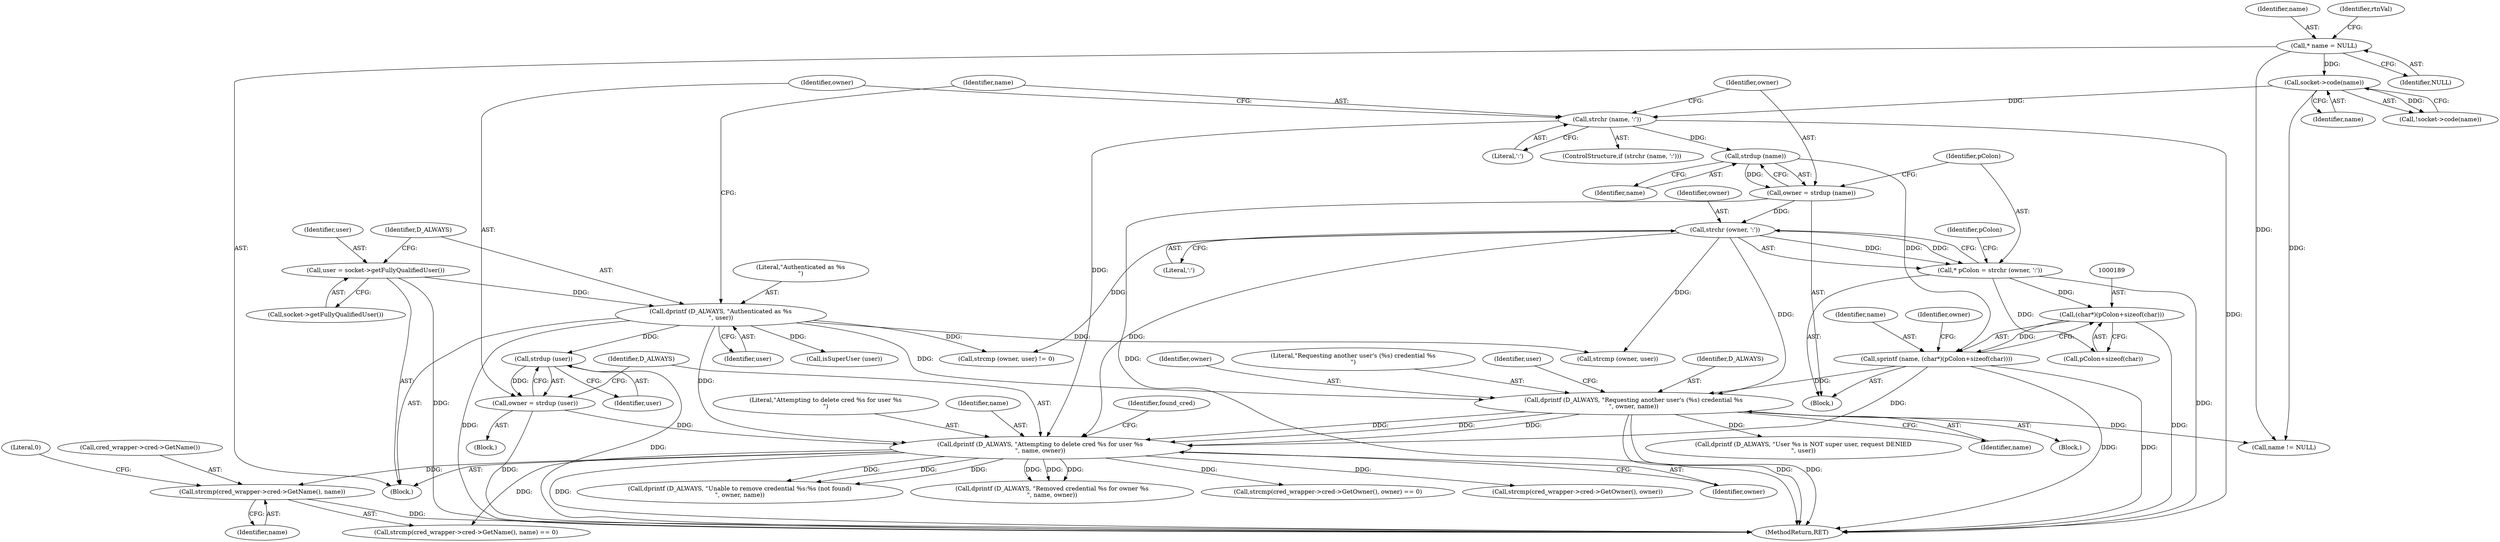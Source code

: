 digraph "0_htcondor_5e5571d1a431eb3c61977b6dd6ec90186ef79867_0@API" {
"1000249" [label="(Call,strcmp(cred_wrapper->cred->GetName(), name))"];
"1000228" [label="(Call,dprintf (D_ALWAYS, \"Attempting to delete cred %s for user %s\n\", name, owner))"];
"1000163" [label="(Call,dprintf (D_ALWAYS, \"Authenticated as %s\n\", user))"];
"1000160" [label="(Call,user = socket->getFullyQualifiedUser())"];
"1000201" [label="(Call,dprintf (D_ALWAYS, \"Requesting another user's (%s) credential %s\n\", owner, name))"];
"1000179" [label="(Call,strchr (owner, ':'))"];
"1000172" [label="(Call,owner = strdup (name))"];
"1000174" [label="(Call,strdup (name))"];
"1000168" [label="(Call,strchr (name, ':'))"];
"1000153" [label="(Call,socket->code(name))"];
"1000109" [label="(Call,* name = NULL)"];
"1000186" [label="(Call,sprintf (name, (char*)(pColon+sizeof(char))))"];
"1000188" [label="(Call,(char*)(pColon+sizeof(char)))"];
"1000177" [label="(Call,* pColon = strchr (owner, ':'))"];
"1000224" [label="(Call,owner = strdup (user))"];
"1000226" [label="(Call,strdup (user))"];
"1000175" [label="(Identifier,name)"];
"1000226" [label="(Call,strdup (user))"];
"1000249" [label="(Call,strcmp(cred_wrapper->cred->GetName(), name))"];
"1000195" [label="(Call,strcmp (owner, user) != 0)"];
"1000228" [label="(Call,dprintf (D_ALWAYS, \"Attempting to delete cred %s for user %s\n\", name, owner))"];
"1000180" [label="(Identifier,owner)"];
"1000154" [label="(Identifier,name)"];
"1000162" [label="(Call,socket->getFullyQualifiedUser())"];
"1000200" [label="(Block,)"];
"1000314" [label="(MethodReturn,RET)"];
"1000153" [label="(Call,socket->code(name))"];
"1000110" [label="(Identifier,name)"];
"1000168" [label="(Call,strchr (name, ':'))"];
"1000163" [label="(Call,dprintf (D_ALWAYS, \"Authenticated as %s\n\", user))"];
"1000227" [label="(Identifier,user)"];
"1000173" [label="(Identifier,owner)"];
"1000186" [label="(Call,sprintf (name, (char*)(pColon+sizeof(char))))"];
"1000251" [label="(Identifier,name)"];
"1000203" [label="(Literal,\"Requesting another user's (%s) credential %s\n\")"];
"1000161" [label="(Identifier,user)"];
"1000253" [label="(Call,strcmp(cred_wrapper->cred->GetOwner(), owner) == 0)"];
"1000170" [label="(Literal,':')"];
"1000177" [label="(Call,* pColon = strchr (owner, ':'))"];
"1000223" [label="(Block,)"];
"1000254" [label="(Call,strcmp(cred_wrapper->cred->GetOwner(), owner))"];
"1000164" [label="(Identifier,D_ALWAYS)"];
"1000232" [label="(Identifier,owner)"];
"1000169" [label="(Identifier,name)"];
"1000160" [label="(Call,user = socket->getFullyQualifiedUser())"];
"1000174" [label="(Call,strdup (name))"];
"1000209" [label="(Identifier,user)"];
"1000111" [label="(Identifier,NULL)"];
"1000190" [label="(Call,pColon+sizeof(char))"];
"1000165" [label="(Literal,\"Authenticated as %s\n\")"];
"1000229" [label="(Identifier,D_ALWAYS)"];
"1000252" [label="(Literal,0)"];
"1000107" [label="(Block,)"];
"1000230" [label="(Literal,\"Attempting to delete cred %s for user %s\n\")"];
"1000202" [label="(Identifier,D_ALWAYS)"];
"1000211" [label="(Call,dprintf (D_ALWAYS, \"User %s is NOT super user, request DENIED\n\", user))"];
"1000197" [label="(Identifier,owner)"];
"1000184" [label="(Identifier,pColon)"];
"1000187" [label="(Identifier,name)"];
"1000152" [label="(Call,!socket->code(name))"];
"1000196" [label="(Call,strcmp (owner, user))"];
"1000225" [label="(Identifier,owner)"];
"1000201" [label="(Call,dprintf (D_ALWAYS, \"Requesting another user's (%s) credential %s\n\", owner, name))"];
"1000178" [label="(Identifier,pColon)"];
"1000231" [label="(Identifier,name)"];
"1000306" [label="(Call,name != NULL)"];
"1000167" [label="(ControlStructure,if (strchr (name, ':')))"];
"1000248" [label="(Call,strcmp(cred_wrapper->cred->GetName(), name) == 0)"];
"1000204" [label="(Identifier,owner)"];
"1000285" [label="(Call,dprintf (D_ALWAYS, \"Unable to remove credential %s:%s (not found)\n\", owner, name))"];
"1000234" [label="(Identifier,found_cred)"];
"1000114" [label="(Identifier,rtnVal)"];
"1000224" [label="(Call,owner = strdup (user))"];
"1000171" [label="(Block,)"];
"1000278" [label="(Call,dprintf (D_ALWAYS, \"Removed credential %s for owner %s\n\", name, owner))"];
"1000188" [label="(Call,(char*)(pColon+sizeof(char)))"];
"1000166" [label="(Identifier,user)"];
"1000250" [label="(Call,cred_wrapper->cred->GetName())"];
"1000181" [label="(Literal,':')"];
"1000208" [label="(Call,isSuperUser (user))"];
"1000109" [label="(Call,* name = NULL)"];
"1000179" [label="(Call,strchr (owner, ':'))"];
"1000205" [label="(Identifier,name)"];
"1000172" [label="(Call,owner = strdup (name))"];
"1000249" -> "1000248"  [label="AST: "];
"1000249" -> "1000251"  [label="CFG: "];
"1000250" -> "1000249"  [label="AST: "];
"1000251" -> "1000249"  [label="AST: "];
"1000252" -> "1000249"  [label="CFG: "];
"1000249" -> "1000314"  [label="DDG: "];
"1000228" -> "1000249"  [label="DDG: "];
"1000228" -> "1000107"  [label="AST: "];
"1000228" -> "1000232"  [label="CFG: "];
"1000229" -> "1000228"  [label="AST: "];
"1000230" -> "1000228"  [label="AST: "];
"1000231" -> "1000228"  [label="AST: "];
"1000232" -> "1000228"  [label="AST: "];
"1000234" -> "1000228"  [label="CFG: "];
"1000228" -> "1000314"  [label="DDG: "];
"1000163" -> "1000228"  [label="DDG: "];
"1000201" -> "1000228"  [label="DDG: "];
"1000201" -> "1000228"  [label="DDG: "];
"1000201" -> "1000228"  [label="DDG: "];
"1000186" -> "1000228"  [label="DDG: "];
"1000168" -> "1000228"  [label="DDG: "];
"1000224" -> "1000228"  [label="DDG: "];
"1000179" -> "1000228"  [label="DDG: "];
"1000228" -> "1000248"  [label="DDG: "];
"1000228" -> "1000253"  [label="DDG: "];
"1000228" -> "1000254"  [label="DDG: "];
"1000228" -> "1000278"  [label="DDG: "];
"1000228" -> "1000278"  [label="DDG: "];
"1000228" -> "1000278"  [label="DDG: "];
"1000228" -> "1000285"  [label="DDG: "];
"1000228" -> "1000285"  [label="DDG: "];
"1000228" -> "1000285"  [label="DDG: "];
"1000163" -> "1000107"  [label="AST: "];
"1000163" -> "1000166"  [label="CFG: "];
"1000164" -> "1000163"  [label="AST: "];
"1000165" -> "1000163"  [label="AST: "];
"1000166" -> "1000163"  [label="AST: "];
"1000169" -> "1000163"  [label="CFG: "];
"1000163" -> "1000314"  [label="DDG: "];
"1000160" -> "1000163"  [label="DDG: "];
"1000163" -> "1000195"  [label="DDG: "];
"1000163" -> "1000196"  [label="DDG: "];
"1000163" -> "1000201"  [label="DDG: "];
"1000163" -> "1000208"  [label="DDG: "];
"1000163" -> "1000226"  [label="DDG: "];
"1000160" -> "1000107"  [label="AST: "];
"1000160" -> "1000162"  [label="CFG: "];
"1000161" -> "1000160"  [label="AST: "];
"1000162" -> "1000160"  [label="AST: "];
"1000164" -> "1000160"  [label="CFG: "];
"1000160" -> "1000314"  [label="DDG: "];
"1000201" -> "1000200"  [label="AST: "];
"1000201" -> "1000205"  [label="CFG: "];
"1000202" -> "1000201"  [label="AST: "];
"1000203" -> "1000201"  [label="AST: "];
"1000204" -> "1000201"  [label="AST: "];
"1000205" -> "1000201"  [label="AST: "];
"1000209" -> "1000201"  [label="CFG: "];
"1000201" -> "1000314"  [label="DDG: "];
"1000201" -> "1000314"  [label="DDG: "];
"1000179" -> "1000201"  [label="DDG: "];
"1000186" -> "1000201"  [label="DDG: "];
"1000201" -> "1000211"  [label="DDG: "];
"1000201" -> "1000306"  [label="DDG: "];
"1000179" -> "1000177"  [label="AST: "];
"1000179" -> "1000181"  [label="CFG: "];
"1000180" -> "1000179"  [label="AST: "];
"1000181" -> "1000179"  [label="AST: "];
"1000177" -> "1000179"  [label="CFG: "];
"1000179" -> "1000177"  [label="DDG: "];
"1000179" -> "1000177"  [label="DDG: "];
"1000172" -> "1000179"  [label="DDG: "];
"1000179" -> "1000195"  [label="DDG: "];
"1000179" -> "1000196"  [label="DDG: "];
"1000172" -> "1000171"  [label="AST: "];
"1000172" -> "1000174"  [label="CFG: "];
"1000173" -> "1000172"  [label="AST: "];
"1000174" -> "1000172"  [label="AST: "];
"1000178" -> "1000172"  [label="CFG: "];
"1000172" -> "1000314"  [label="DDG: "];
"1000174" -> "1000172"  [label="DDG: "];
"1000174" -> "1000175"  [label="CFG: "];
"1000175" -> "1000174"  [label="AST: "];
"1000168" -> "1000174"  [label="DDG: "];
"1000174" -> "1000186"  [label="DDG: "];
"1000168" -> "1000167"  [label="AST: "];
"1000168" -> "1000170"  [label="CFG: "];
"1000169" -> "1000168"  [label="AST: "];
"1000170" -> "1000168"  [label="AST: "];
"1000173" -> "1000168"  [label="CFG: "];
"1000225" -> "1000168"  [label="CFG: "];
"1000168" -> "1000314"  [label="DDG: "];
"1000153" -> "1000168"  [label="DDG: "];
"1000153" -> "1000152"  [label="AST: "];
"1000153" -> "1000154"  [label="CFG: "];
"1000154" -> "1000153"  [label="AST: "];
"1000152" -> "1000153"  [label="CFG: "];
"1000153" -> "1000152"  [label="DDG: "];
"1000109" -> "1000153"  [label="DDG: "];
"1000153" -> "1000306"  [label="DDG: "];
"1000109" -> "1000107"  [label="AST: "];
"1000109" -> "1000111"  [label="CFG: "];
"1000110" -> "1000109"  [label="AST: "];
"1000111" -> "1000109"  [label="AST: "];
"1000114" -> "1000109"  [label="CFG: "];
"1000109" -> "1000306"  [label="DDG: "];
"1000186" -> "1000171"  [label="AST: "];
"1000186" -> "1000188"  [label="CFG: "];
"1000187" -> "1000186"  [label="AST: "];
"1000188" -> "1000186"  [label="AST: "];
"1000197" -> "1000186"  [label="CFG: "];
"1000186" -> "1000314"  [label="DDG: "];
"1000186" -> "1000314"  [label="DDG: "];
"1000188" -> "1000186"  [label="DDG: "];
"1000188" -> "1000190"  [label="CFG: "];
"1000189" -> "1000188"  [label="AST: "];
"1000190" -> "1000188"  [label="AST: "];
"1000188" -> "1000314"  [label="DDG: "];
"1000177" -> "1000188"  [label="DDG: "];
"1000177" -> "1000171"  [label="AST: "];
"1000178" -> "1000177"  [label="AST: "];
"1000184" -> "1000177"  [label="CFG: "];
"1000177" -> "1000314"  [label="DDG: "];
"1000177" -> "1000190"  [label="DDG: "];
"1000224" -> "1000223"  [label="AST: "];
"1000224" -> "1000226"  [label="CFG: "];
"1000225" -> "1000224"  [label="AST: "];
"1000226" -> "1000224"  [label="AST: "];
"1000229" -> "1000224"  [label="CFG: "];
"1000224" -> "1000314"  [label="DDG: "];
"1000226" -> "1000224"  [label="DDG: "];
"1000226" -> "1000227"  [label="CFG: "];
"1000227" -> "1000226"  [label="AST: "];
"1000226" -> "1000314"  [label="DDG: "];
}
